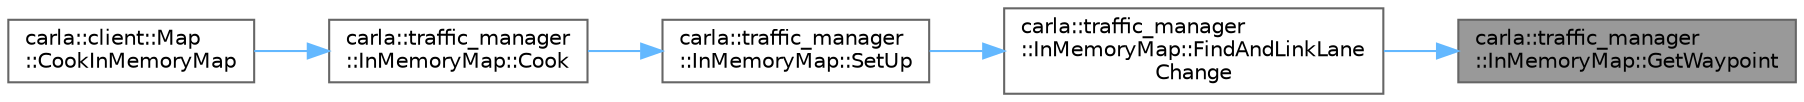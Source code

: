 digraph "carla::traffic_manager::InMemoryMap::GetWaypoint"
{
 // INTERACTIVE_SVG=YES
 // LATEX_PDF_SIZE
  bgcolor="transparent";
  edge [fontname=Helvetica,fontsize=10,labelfontname=Helvetica,labelfontsize=10];
  node [fontname=Helvetica,fontsize=10,shape=box,height=0.2,width=0.4];
  rankdir="RL";
  Node1 [id="Node000001",label="carla::traffic_manager\l::InMemoryMap::GetWaypoint",height=0.2,width=0.4,color="gray40", fillcolor="grey60", style="filled", fontcolor="black",tooltip="This method returns the closest waypoint to a given location on the map."];
  Node1 -> Node2 [id="edge1_Node000001_Node000002",dir="back",color="steelblue1",style="solid",tooltip=" "];
  Node2 [id="Node000002",label="carla::traffic_manager\l::InMemoryMap::FindAndLinkLane\lChange",height=0.2,width=0.4,color="grey40", fillcolor="white", style="filled",URL="$da/d07/classcarla_1_1traffic__manager_1_1InMemoryMap.html#a3e468ba555815640c939fc4177fc1ca1",tooltip="This method is used to find and place lane change links."];
  Node2 -> Node3 [id="edge2_Node000002_Node000003",dir="back",color="steelblue1",style="solid",tooltip=" "];
  Node3 [id="Node000003",label="carla::traffic_manager\l::InMemoryMap::SetUp",height=0.2,width=0.4,color="grey40", fillcolor="white", style="filled",URL="$da/d07/classcarla_1_1traffic__manager_1_1InMemoryMap.html#a7217fb548cea753e9040417ec7327e36",tooltip="This method constructs the local map with a resolution of sampling_resolution."];
  Node3 -> Node4 [id="edge3_Node000003_Node000004",dir="back",color="steelblue1",style="solid",tooltip=" "];
  Node4 [id="Node000004",label="carla::traffic_manager\l::InMemoryMap::Cook",height=0.2,width=0.4,color="grey40", fillcolor="white", style="filled",URL="$da/d07/classcarla_1_1traffic__manager_1_1InMemoryMap.html#a4863f21fabc688a516b77e78cc8df5bb",tooltip=" "];
  Node4 -> Node5 [id="edge4_Node000004_Node000005",dir="back",color="steelblue1",style="solid",tooltip=" "];
  Node5 [id="Node000005",label="carla::client::Map\l::CookInMemoryMap",height=0.2,width=0.4,color="grey40", fillcolor="white", style="filled",URL="$dd/d49/classcarla_1_1client_1_1Map.html#a4a8aa7f5c74e61184ef53445acb93626",tooltip="Cooks InMemoryMap used by the traffic manager"];
}
